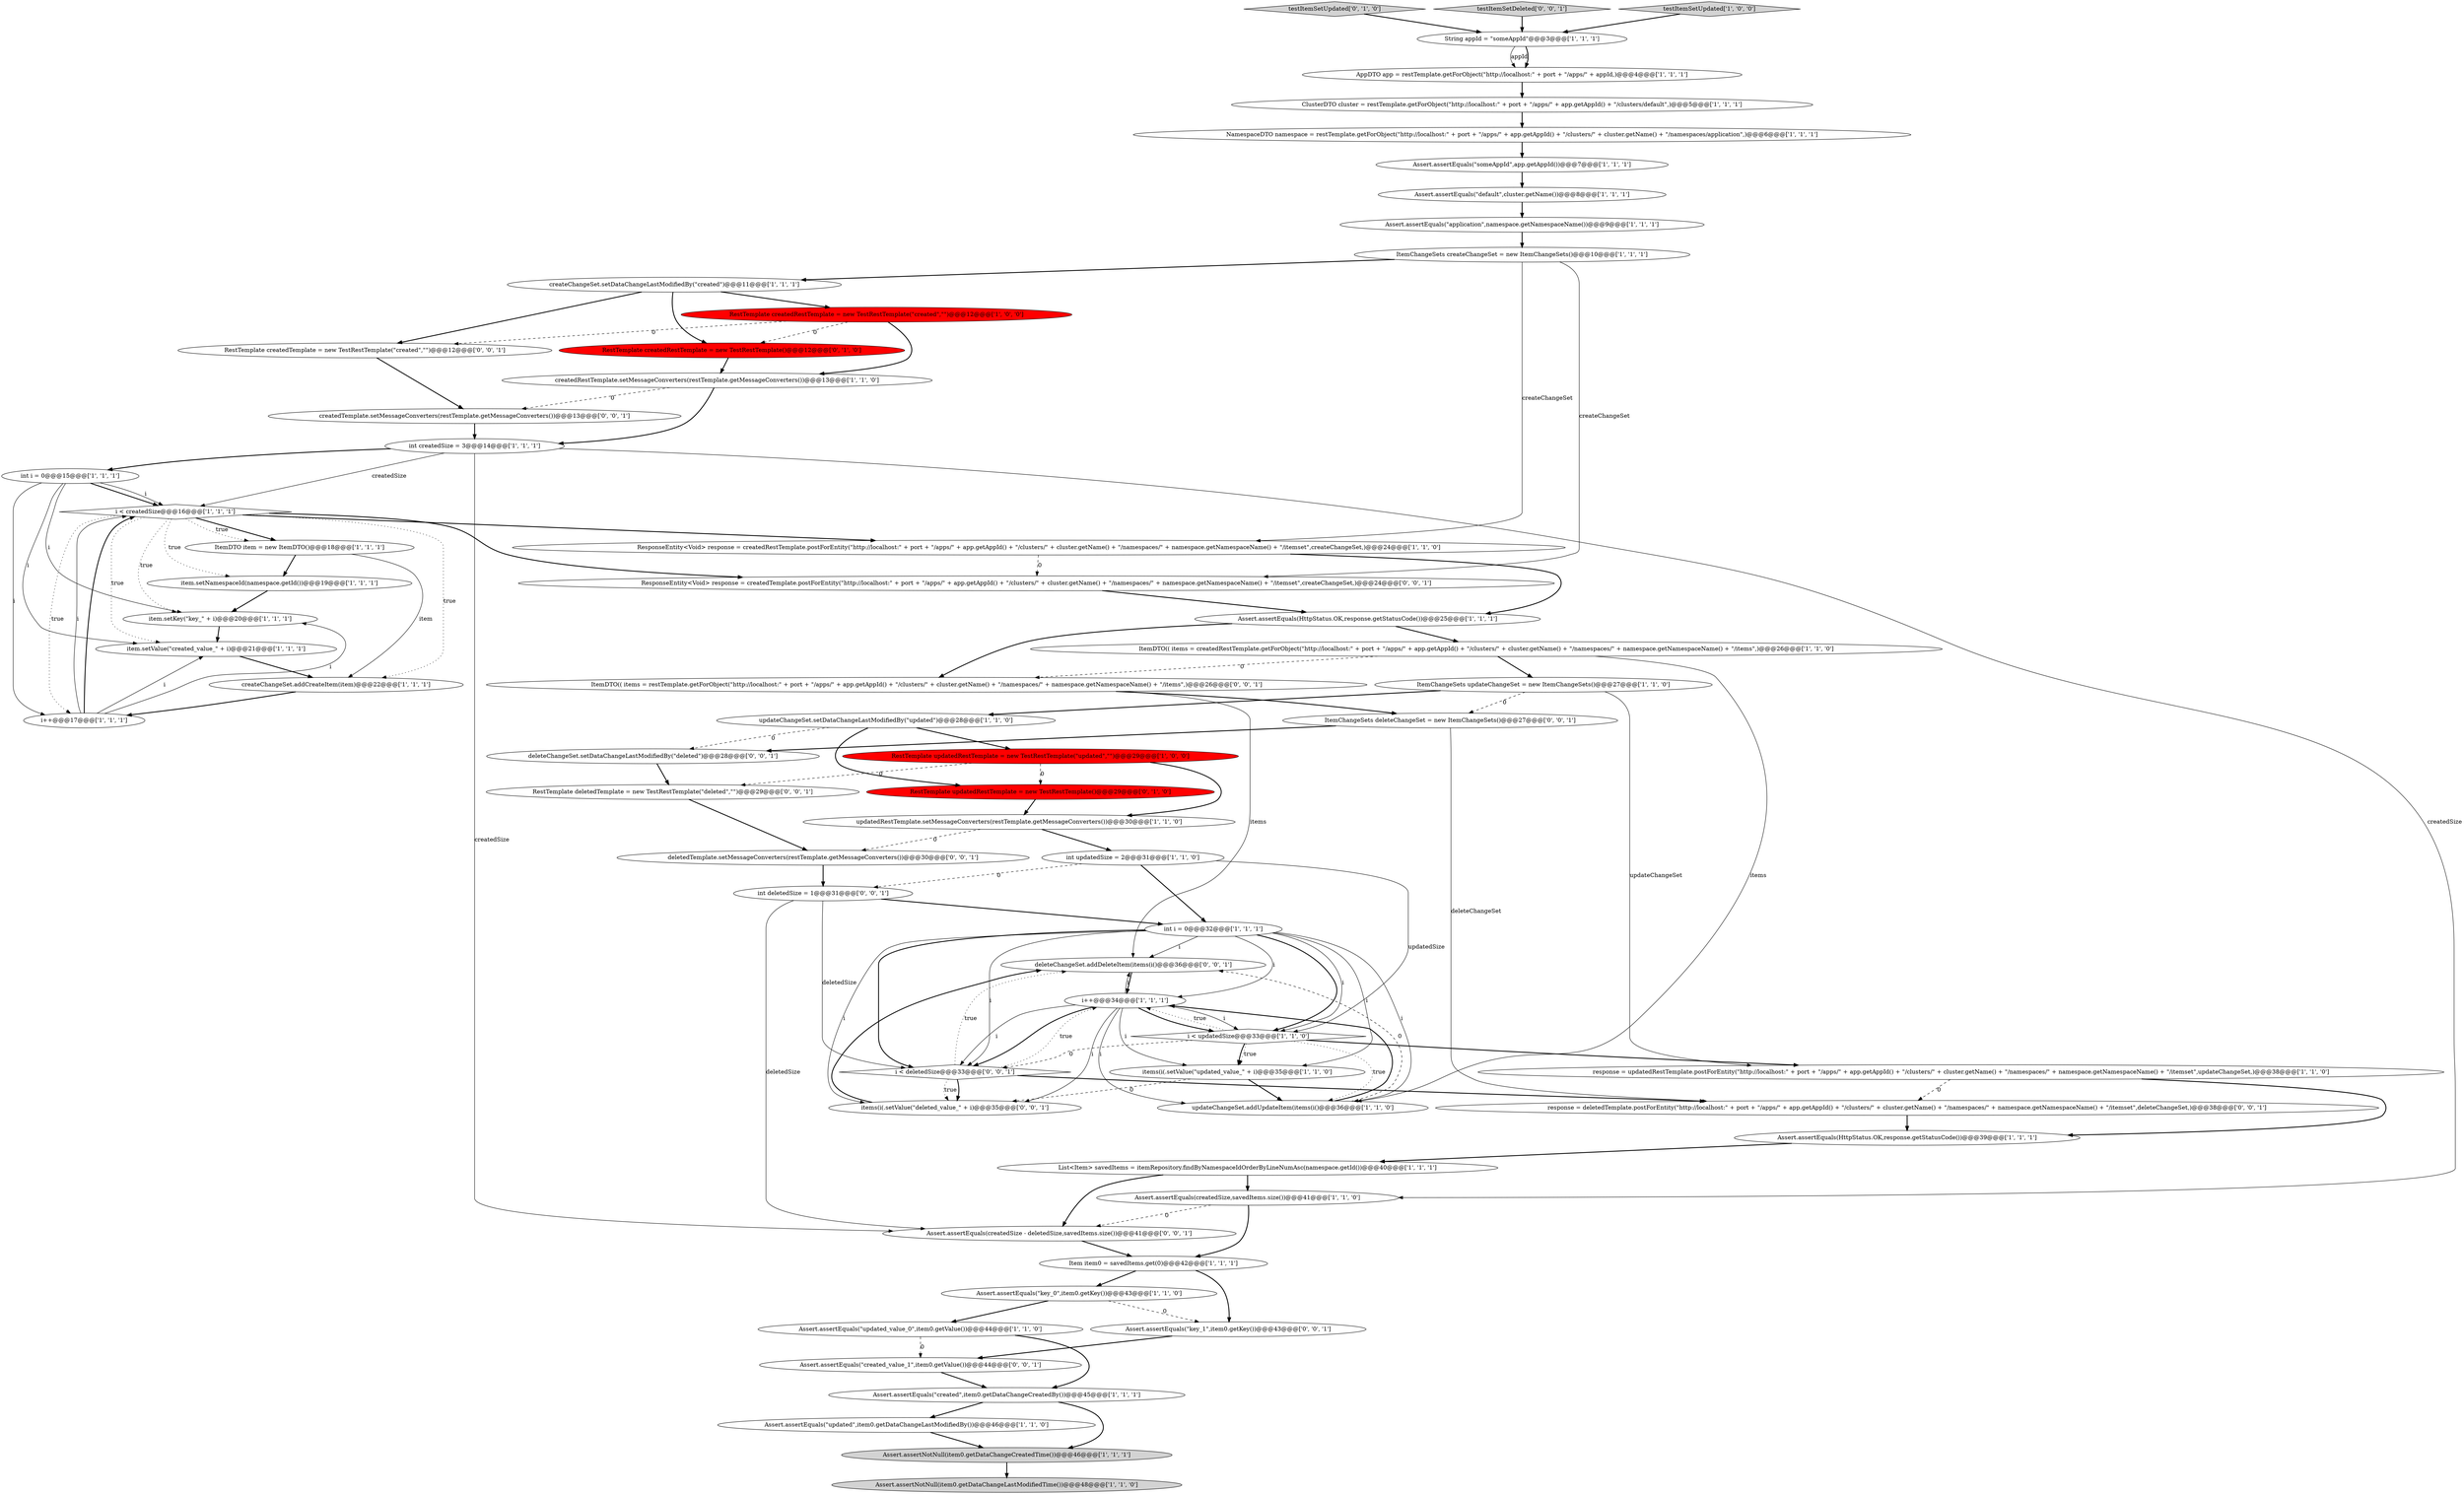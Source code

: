 digraph {
3 [style = filled, label = "AppDTO app = restTemplate.getForObject(\"http://localhost:\" + port + \"/apps/\" + appId,)@@@4@@@['1', '1', '1']", fillcolor = white, shape = ellipse image = "AAA0AAABBB1BBB"];
51 [style = filled, label = "createdTemplate.setMessageConverters(restTemplate.getMessageConverters())@@@13@@@['0', '0', '1']", fillcolor = white, shape = ellipse image = "AAA0AAABBB3BBB"];
55 [style = filled, label = "deletedTemplate.setMessageConverters(restTemplate.getMessageConverters())@@@30@@@['0', '0', '1']", fillcolor = white, shape = ellipse image = "AAA0AAABBB3BBB"];
8 [style = filled, label = "i < createdSize@@@16@@@['1', '1', '1']", fillcolor = white, shape = diamond image = "AAA0AAABBB1BBB"];
19 [style = filled, label = "Assert.assertNotNull(item0.getDataChangeLastModifiedTime())@@@48@@@['1', '1', '0']", fillcolor = lightgray, shape = ellipse image = "AAA0AAABBB1BBB"];
11 [style = filled, label = "List<Item> savedItems = itemRepository.findByNamespaceIdOrderByLineNumAsc(namespace.getId())@@@40@@@['1', '1', '1']", fillcolor = white, shape = ellipse image = "AAA0AAABBB1BBB"];
23 [style = filled, label = "item.setNamespaceId(namespace.getId())@@@19@@@['1', '1', '1']", fillcolor = white, shape = ellipse image = "AAA0AAABBB1BBB"];
4 [style = filled, label = "ResponseEntity<Void> response = createdRestTemplate.postForEntity(\"http://localhost:\" + port + \"/apps/\" + app.getAppId() + \"/clusters/\" + cluster.getName() + \"/namespaces/\" + namespace.getNamespaceName() + \"/itemset\",createChangeSet,)@@@24@@@['1', '1', '0']", fillcolor = white, shape = ellipse image = "AAA0AAABBB1BBB"];
12 [style = filled, label = "int i = 0@@@32@@@['1', '1', '1']", fillcolor = white, shape = ellipse image = "AAA0AAABBB1BBB"];
20 [style = filled, label = "Assert.assertEquals(\"application\",namespace.getNamespaceName())@@@9@@@['1', '1', '1']", fillcolor = white, shape = ellipse image = "AAA0AAABBB1BBB"];
18 [style = filled, label = "ItemDTO item = new ItemDTO()@@@18@@@['1', '1', '1']", fillcolor = white, shape = ellipse image = "AAA0AAABBB1BBB"];
48 [style = filled, label = "Assert.assertEquals(createdSize - deletedSize,savedItems.size())@@@41@@@['0', '0', '1']", fillcolor = white, shape = ellipse image = "AAA0AAABBB3BBB"];
42 [style = filled, label = "Assert.assertEquals(\"default\",cluster.getName())@@@8@@@['1', '1', '1']", fillcolor = white, shape = ellipse image = "AAA0AAABBB1BBB"];
22 [style = filled, label = "response = updatedRestTemplate.postForEntity(\"http://localhost:\" + port + \"/apps/\" + app.getAppId() + \"/clusters/\" + cluster.getName() + \"/namespaces/\" + namespace.getNamespaceName() + \"/itemset\",updateChangeSet,)@@@38@@@['1', '1', '0']", fillcolor = white, shape = ellipse image = "AAA0AAABBB1BBB"];
39 [style = filled, label = "Assert.assertEquals(\"updated\",item0.getDataChangeLastModifiedBy())@@@46@@@['1', '1', '0']", fillcolor = white, shape = ellipse image = "AAA0AAABBB1BBB"];
1 [style = filled, label = "createChangeSet.setDataChangeLastModifiedBy(\"created\")@@@11@@@['1', '1', '1']", fillcolor = white, shape = ellipse image = "AAA0AAABBB1BBB"];
26 [style = filled, label = "Assert.assertEquals(HttpStatus.OK,response.getStatusCode())@@@25@@@['1', '1', '1']", fillcolor = white, shape = ellipse image = "AAA0AAABBB1BBB"];
0 [style = filled, label = "RestTemplate updatedRestTemplate = new TestRestTemplate(\"updated\",\"\")@@@29@@@['1', '0', '0']", fillcolor = red, shape = ellipse image = "AAA1AAABBB1BBB"];
9 [style = filled, label = "items(i(.setValue(\"updated_value_\" + i)@@@35@@@['1', '1', '0']", fillcolor = white, shape = ellipse image = "AAA0AAABBB1BBB"];
7 [style = filled, label = "item.setValue(\"created_value_\" + i)@@@21@@@['1', '1', '1']", fillcolor = white, shape = ellipse image = "AAA0AAABBB1BBB"];
5 [style = filled, label = "updateChangeSet.setDataChangeLastModifiedBy(\"updated\")@@@28@@@['1', '1', '0']", fillcolor = white, shape = ellipse image = "AAA0AAABBB1BBB"];
28 [style = filled, label = "Item item0 = savedItems.get(0)@@@42@@@['1', '1', '1']", fillcolor = white, shape = ellipse image = "AAA0AAABBB1BBB"];
46 [style = filled, label = "testItemSetUpdated['0', '1', '0']", fillcolor = lightgray, shape = diamond image = "AAA0AAABBB2BBB"];
52 [style = filled, label = "Assert.assertEquals(\"created_value_1\",item0.getValue())@@@44@@@['0', '0', '1']", fillcolor = white, shape = ellipse image = "AAA0AAABBB3BBB"];
61 [style = filled, label = "RestTemplate deletedTemplate = new TestRestTemplate(\"deleted\",\"\")@@@29@@@['0', '0', '1']", fillcolor = white, shape = ellipse image = "AAA0AAABBB3BBB"];
2 [style = filled, label = "i++@@@34@@@['1', '1', '1']", fillcolor = white, shape = ellipse image = "AAA0AAABBB1BBB"];
6 [style = filled, label = "Assert.assertEquals(\"created\",item0.getDataChangeCreatedBy())@@@45@@@['1', '1', '1']", fillcolor = white, shape = ellipse image = "AAA0AAABBB1BBB"];
41 [style = filled, label = "String appId = \"someAppId\"@@@3@@@['1', '1', '1']", fillcolor = white, shape = ellipse image = "AAA0AAABBB1BBB"];
45 [style = filled, label = "RestTemplate createdRestTemplate = new TestRestTemplate()@@@12@@@['0', '1', '0']", fillcolor = red, shape = ellipse image = "AAA1AAABBB2BBB"];
53 [style = filled, label = "deleteChangeSet.addDeleteItem(items(i()@@@36@@@['0', '0', '1']", fillcolor = white, shape = ellipse image = "AAA0AAABBB3BBB"];
37 [style = filled, label = "createdRestTemplate.setMessageConverters(restTemplate.getMessageConverters())@@@13@@@['1', '1', '0']", fillcolor = white, shape = ellipse image = "AAA0AAABBB1BBB"];
44 [style = filled, label = "updatedRestTemplate.setMessageConverters(restTemplate.getMessageConverters())@@@30@@@['1', '1', '0']", fillcolor = white, shape = ellipse image = "AAA0AAABBB1BBB"];
64 [style = filled, label = "int deletedSize = 1@@@31@@@['0', '0', '1']", fillcolor = white, shape = ellipse image = "AAA0AAABBB3BBB"];
40 [style = filled, label = "Assert.assertNotNull(item0.getDataChangeCreatedTime())@@@46@@@['1', '1', '1']", fillcolor = lightgray, shape = ellipse image = "AAA0AAABBB1BBB"];
36 [style = filled, label = "item.setKey(\"key_\" + i)@@@20@@@['1', '1', '1']", fillcolor = white, shape = ellipse image = "AAA0AAABBB1BBB"];
60 [style = filled, label = "testItemSetDeleted['0', '0', '1']", fillcolor = lightgray, shape = diamond image = "AAA0AAABBB3BBB"];
59 [style = filled, label = "RestTemplate createdTemplate = new TestRestTemplate(\"created\",\"\")@@@12@@@['0', '0', '1']", fillcolor = white, shape = ellipse image = "AAA0AAABBB3BBB"];
34 [style = filled, label = "ClusterDTO cluster = restTemplate.getForObject(\"http://localhost:\" + port + \"/apps/\" + app.getAppId() + \"/clusters/default\",)@@@5@@@['1', '1', '1']", fillcolor = white, shape = ellipse image = "AAA0AAABBB1BBB"];
54 [style = filled, label = "response = deletedTemplate.postForEntity(\"http://localhost:\" + port + \"/apps/\" + app.getAppId() + \"/clusters/\" + cluster.getName() + \"/namespaces/\" + namespace.getNamespaceName() + \"/itemset\",deleteChangeSet,)@@@38@@@['0', '0', '1']", fillcolor = white, shape = ellipse image = "AAA0AAABBB3BBB"];
33 [style = filled, label = "NamespaceDTO namespace = restTemplate.getForObject(\"http://localhost:\" + port + \"/apps/\" + app.getAppId() + \"/clusters/\" + cluster.getName() + \"/namespaces/application\",)@@@6@@@['1', '1', '1']", fillcolor = white, shape = ellipse image = "AAA0AAABBB1BBB"];
63 [style = filled, label = "ItemDTO(( items = restTemplate.getForObject(\"http://localhost:\" + port + \"/apps/\" + app.getAppId() + \"/clusters/\" + cluster.getName() + \"/namespaces/\" + namespace.getNamespaceName() + \"/items\",)@@@26@@@['0', '0', '1']", fillcolor = white, shape = ellipse image = "AAA0AAABBB3BBB"];
15 [style = filled, label = "RestTemplate createdRestTemplate = new TestRestTemplate(\"created\",\"\")@@@12@@@['1', '0', '0']", fillcolor = red, shape = ellipse image = "AAA1AAABBB1BBB"];
24 [style = filled, label = "Assert.assertEquals(\"updated_value_0\",item0.getValue())@@@44@@@['1', '1', '0']", fillcolor = white, shape = ellipse image = "AAA0AAABBB1BBB"];
50 [style = filled, label = "i < deletedSize@@@33@@@['0', '0', '1']", fillcolor = white, shape = diamond image = "AAA0AAABBB3BBB"];
56 [style = filled, label = "items(i(.setValue(\"deleted_value_\" + i)@@@35@@@['0', '0', '1']", fillcolor = white, shape = ellipse image = "AAA0AAABBB3BBB"];
25 [style = filled, label = "Assert.assertEquals(\"someAppId\",app.getAppId())@@@7@@@['1', '1', '1']", fillcolor = white, shape = ellipse image = "AAA0AAABBB1BBB"];
29 [style = filled, label = "Assert.assertEquals(\"key_0\",item0.getKey())@@@43@@@['1', '1', '0']", fillcolor = white, shape = ellipse image = "AAA0AAABBB1BBB"];
47 [style = filled, label = "RestTemplate updatedRestTemplate = new TestRestTemplate()@@@29@@@['0', '1', '0']", fillcolor = red, shape = ellipse image = "AAA1AAABBB2BBB"];
31 [style = filled, label = "testItemSetUpdated['1', '0', '0']", fillcolor = lightgray, shape = diamond image = "AAA0AAABBB1BBB"];
21 [style = filled, label = "createChangeSet.addCreateItem(item)@@@22@@@['1', '1', '1']", fillcolor = white, shape = ellipse image = "AAA0AAABBB1BBB"];
49 [style = filled, label = "ResponseEntity<Void> response = createdTemplate.postForEntity(\"http://localhost:\" + port + \"/apps/\" + app.getAppId() + \"/clusters/\" + cluster.getName() + \"/namespaces/\" + namespace.getNamespaceName() + \"/itemset\",createChangeSet,)@@@24@@@['0', '0', '1']", fillcolor = white, shape = ellipse image = "AAA0AAABBB3BBB"];
57 [style = filled, label = "Assert.assertEquals(\"key_1\",item0.getKey())@@@43@@@['0', '0', '1']", fillcolor = white, shape = ellipse image = "AAA0AAABBB3BBB"];
13 [style = filled, label = "i < updatedSize@@@33@@@['1', '1', '0']", fillcolor = white, shape = diamond image = "AAA0AAABBB1BBB"];
10 [style = filled, label = "Assert.assertEquals(HttpStatus.OK,response.getStatusCode())@@@39@@@['1', '1', '1']", fillcolor = white, shape = ellipse image = "AAA0AAABBB1BBB"];
27 [style = filled, label = "updateChangeSet.addUpdateItem(items(i()@@@36@@@['1', '1', '0']", fillcolor = white, shape = ellipse image = "AAA0AAABBB1BBB"];
30 [style = filled, label = "ItemChangeSets createChangeSet = new ItemChangeSets()@@@10@@@['1', '1', '1']", fillcolor = white, shape = ellipse image = "AAA0AAABBB1BBB"];
43 [style = filled, label = "int i = 0@@@15@@@['1', '1', '1']", fillcolor = white, shape = ellipse image = "AAA0AAABBB1BBB"];
17 [style = filled, label = "ItemDTO(( items = createdRestTemplate.getForObject(\"http://localhost:\" + port + \"/apps/\" + app.getAppId() + \"/clusters/\" + cluster.getName() + \"/namespaces/\" + namespace.getNamespaceName() + \"/items\",)@@@26@@@['1', '1', '0']", fillcolor = white, shape = ellipse image = "AAA0AAABBB1BBB"];
38 [style = filled, label = "int createdSize = 3@@@14@@@['1', '1', '1']", fillcolor = white, shape = ellipse image = "AAA0AAABBB1BBB"];
58 [style = filled, label = "deleteChangeSet.setDataChangeLastModifiedBy(\"deleted\")@@@28@@@['0', '0', '1']", fillcolor = white, shape = ellipse image = "AAA0AAABBB3BBB"];
32 [style = filled, label = "i++@@@17@@@['1', '1', '1']", fillcolor = white, shape = ellipse image = "AAA0AAABBB1BBB"];
16 [style = filled, label = "ItemChangeSets updateChangeSet = new ItemChangeSets()@@@27@@@['1', '1', '0']", fillcolor = white, shape = ellipse image = "AAA0AAABBB1BBB"];
35 [style = filled, label = "int updatedSize = 2@@@31@@@['1', '1', '0']", fillcolor = white, shape = ellipse image = "AAA0AAABBB1BBB"];
14 [style = filled, label = "Assert.assertEquals(createdSize,savedItems.size())@@@41@@@['1', '1', '0']", fillcolor = white, shape = ellipse image = "AAA0AAABBB1BBB"];
62 [style = filled, label = "ItemChangeSets deleteChangeSet = new ItemChangeSets()@@@27@@@['0', '0', '1']", fillcolor = white, shape = ellipse image = "AAA0AAABBB3BBB"];
12->53 [style = solid, label="i"];
2->9 [style = solid, label="i"];
5->58 [style = dashed, label="0"];
32->36 [style = solid, label="i"];
13->27 [style = dotted, label="true"];
13->50 [style = dashed, label="0"];
11->14 [style = bold, label=""];
44->35 [style = bold, label=""];
37->51 [style = dashed, label="0"];
59->51 [style = bold, label=""];
2->27 [style = solid, label="i"];
50->56 [style = bold, label=""];
14->28 [style = bold, label=""];
0->47 [style = dashed, label="0"];
0->61 [style = dashed, label="0"];
2->53 [style = solid, label="i"];
43->36 [style = solid, label="i"];
12->27 [style = solid, label="i"];
3->34 [style = bold, label=""];
15->45 [style = dashed, label="0"];
18->21 [style = solid, label="item"];
50->2 [style = dotted, label="true"];
5->0 [style = bold, label=""];
33->25 [style = bold, label=""];
15->59 [style = dashed, label="0"];
37->38 [style = bold, label=""];
9->56 [style = dashed, label="0"];
24->52 [style = dashed, label="0"];
43->8 [style = bold, label=""];
23->36 [style = bold, label=""];
35->64 [style = dashed, label="0"];
13->22 [style = bold, label=""];
8->4 [style = bold, label=""];
30->49 [style = solid, label="createChangeSet"];
55->64 [style = bold, label=""];
50->54 [style = bold, label=""];
56->53 [style = bold, label=""];
27->2 [style = bold, label=""];
35->12 [style = bold, label=""];
17->16 [style = bold, label=""];
10->11 [style = bold, label=""];
13->9 [style = dotted, label="true"];
38->8 [style = solid, label="createdSize"];
2->50 [style = solid, label="i"];
38->48 [style = solid, label="createdSize"];
26->17 [style = bold, label=""];
64->12 [style = bold, label=""];
11->48 [style = bold, label=""];
8->18 [style = bold, label=""];
34->33 [style = bold, label=""];
8->7 [style = dotted, label="true"];
8->23 [style = dotted, label="true"];
4->49 [style = dashed, label="0"];
60->41 [style = bold, label=""];
27->53 [style = dashed, label="0"];
46->41 [style = bold, label=""];
41->3 [style = solid, label="appId"];
32->8 [style = solid, label="i"];
61->55 [style = bold, label=""];
44->55 [style = dashed, label="0"];
63->62 [style = bold, label=""];
12->2 [style = solid, label="i"];
64->50 [style = solid, label="deletedSize"];
31->41 [style = bold, label=""];
1->59 [style = bold, label=""];
43->8 [style = solid, label="i"];
47->44 [style = bold, label=""];
8->18 [style = dotted, label="true"];
0->44 [style = bold, label=""];
38->14 [style = solid, label="createdSize"];
48->28 [style = bold, label=""];
1->45 [style = bold, label=""];
6->39 [style = bold, label=""];
22->54 [style = dashed, label="0"];
28->29 [style = bold, label=""];
2->56 [style = solid, label="i"];
58->61 [style = bold, label=""];
43->32 [style = solid, label="i"];
18->23 [style = bold, label=""];
8->21 [style = dotted, label="true"];
63->53 [style = solid, label="items"];
40->19 [style = bold, label=""];
2->13 [style = solid, label="i"];
9->27 [style = bold, label=""];
13->2 [style = dotted, label="true"];
35->13 [style = solid, label="updatedSize"];
12->13 [style = bold, label=""];
50->53 [style = dotted, label="true"];
32->8 [style = bold, label=""];
26->63 [style = bold, label=""];
39->40 [style = bold, label=""];
52->6 [style = bold, label=""];
22->10 [style = bold, label=""];
16->5 [style = bold, label=""];
25->42 [style = bold, label=""];
54->10 [style = bold, label=""];
13->9 [style = bold, label=""];
8->36 [style = dotted, label="true"];
28->57 [style = bold, label=""];
15->37 [style = bold, label=""];
38->43 [style = bold, label=""];
12->9 [style = solid, label="i"];
12->50 [style = bold, label=""];
29->57 [style = dashed, label="0"];
30->1 [style = bold, label=""];
32->7 [style = solid, label="i"];
14->48 [style = dashed, label="0"];
1->15 [style = bold, label=""];
41->3 [style = bold, label=""];
42->20 [style = bold, label=""];
62->58 [style = bold, label=""];
4->26 [style = bold, label=""];
64->48 [style = solid, label="deletedSize"];
62->54 [style = solid, label="deleteChangeSet"];
8->32 [style = dotted, label="true"];
2->50 [style = bold, label=""];
53->2 [style = bold, label=""];
2->13 [style = bold, label=""];
57->52 [style = bold, label=""];
5->47 [style = bold, label=""];
16->62 [style = dashed, label="0"];
16->22 [style = solid, label="updateChangeSet"];
17->27 [style = solid, label="items"];
51->38 [style = bold, label=""];
36->7 [style = bold, label=""];
6->40 [style = bold, label=""];
43->7 [style = solid, label="i"];
50->56 [style = dotted, label="true"];
12->13 [style = solid, label="i"];
21->32 [style = bold, label=""];
30->4 [style = solid, label="createChangeSet"];
17->63 [style = dashed, label="0"];
7->21 [style = bold, label=""];
8->49 [style = bold, label=""];
12->56 [style = solid, label="i"];
45->37 [style = bold, label=""];
49->26 [style = bold, label=""];
20->30 [style = bold, label=""];
29->24 [style = bold, label=""];
12->50 [style = solid, label="i"];
24->6 [style = bold, label=""];
}
